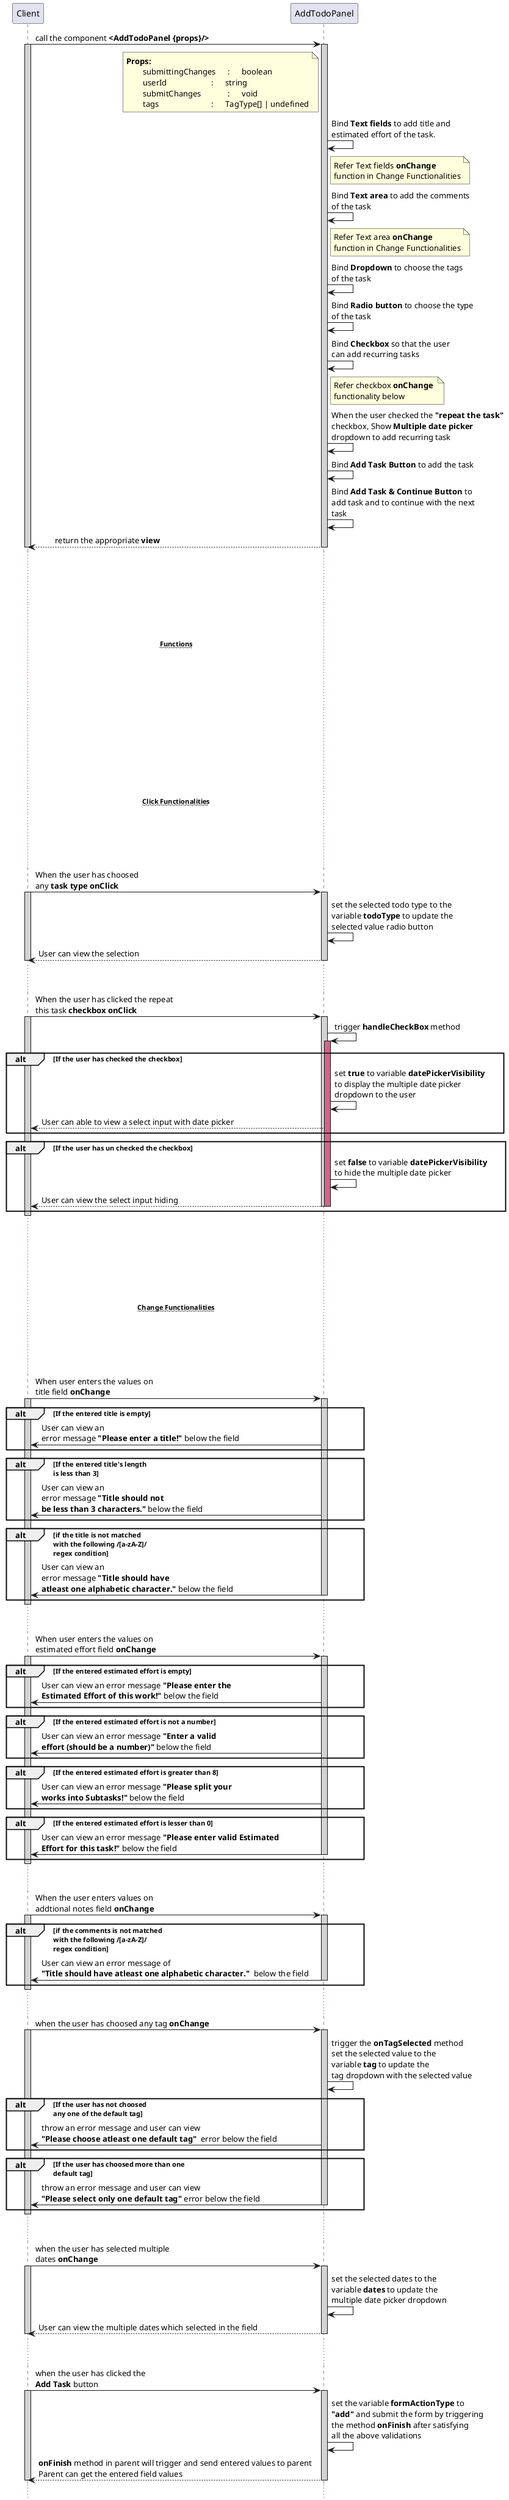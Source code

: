 @startuml AddTodoPanel
participant Client
participant AddTodoPanel

Client -> AddTodoPanel : call the component **<AddTodoPanel {props}/>**
activate Client #D3D3D3
activate AddTodoPanel #D3D3D3

note left of AddTodoPanel:**Props:** \n\tsubmittingChanges\t : \tboolean \n\tuserId\t\t\t : \tstring \n\tsubmitChanges\t\t : \tvoid \n\ttags\t\t\t\t : \tTagType[] | undefined

AddTodoPanel -> AddTodoPanel : Bind **Text fields** to add title and \nestimated effort of the task.
note right of AddTodoPanel : Refer Text fields **onChange** \nfunction in Change Functionalities

AddTodoPanel -> AddTodoPanel : Bind **Text area** to add the comments \nof the task
note right of AddTodoPanel : Refer Text area **onChange** \nfunction in Change Functionalities

AddTodoPanel -> AddTodoPanel : Bind **Dropdown** to choose the tags \nof the task
AddTodoPanel -> AddTodoPanel : Bind **Radio button** to choose the type \nof the task
AddTodoPanel -> AddTodoPanel : Bind **Checkbox** so that the user \ncan add recurring tasks 
note right of AddTodoPanel : Refer checkbox **onChange** \nfunctionality below
AddTodoPanel -> AddTodoPanel : When the user checked the **"repeat the task"** \ncheckbox, Show **Multiple date picker** \ndropdown to add recurring task
AddTodoPanel -> AddTodoPanel : Bind **Add Task Button** to add the task
AddTodoPanel -> AddTodoPanel : Bind **Add Task & Continue Button** to \nadd task and to continue with the next \ntask

Client <-- AddTodoPanel : \treturn the appropriate **view**
deactivate AddTodoPanel
deactivate Client

... ...
... ...
... ...
...~~**Functions**~~...
... ...
... ...


... ...
... ...
... ...
...~~**Click Functionalities**~~...
... ...
... ...

Client -> AddTodoPanel : When the user has choosed \nany **task type** **onClick**
activate Client #D3D3D3
activate AddTodoPanel #D3D3D3

AddTodoPanel -> AddTodoPanel : set the selected todo type to the \nvariable **todoType** to update the \nselected value radio button
AddTodoPanel --> Client: User can view the selection

deactivate AddTodoPanel
deactivate Client
... ...

Client -> AddTodoPanel : When the user has clicked the repeat \nthis task **checkbox** **onClick**
activate Client #D3D3D3
activate AddTodoPanel #D3D3D3
    AddTodoPanel -> AddTodoPanel : trigger **handleCheckBox** method
    activate AddTodoPanel #D16587
        alt If the user has checked the checkbox
            AddTodoPanel -> AddTodoPanel : set **true** to variable **datePickerVisibility** \nto display the multiple date picker \ndropdown to the user
            Client <-- AddTodoPanel : User can able to view a select input with date picker
        end

        alt If the user has un checked the checkbox
            AddTodoPanel -> AddTodoPanel : set **false** to variable **datePickerVisibility** \nto hide the multiple date picker
            Client <-- AddTodoPanel : User can view the select input hiding
            deactivate AddTodoPanel
            deactivate AddTodoPanel
        end

deactivate Client

... ...
... ...
... ...
...~~**Change Functionalities**~~...
... ...
... ...

Client -> AddTodoPanel : When user enters the values on \ntitle field **onChange**
activate Client #D3D3D3
activate AddTodoPanel #D3D3D3

alt If the entered title is empty
    AddTodoPanel -> Client : User can view an \nerror message **"Please enter a title!"** below the field
end

alt If the entered title's length \nis less than 3
    AddTodoPanel -> Client : User can view an \nerror message **"Title should not** \n**be less than 3 characters."** below the field
end

alt if the title is not matched \nwith the following /[a-zA-Z]/ \nregex condition
    AddTodoPanel -> Client : User can view an \nerror message **"Title should have** \n**atleast one alphabetic character."** below the field
    deactivate AddTodoPanel
end

deactivate Client
... ...

Client -> AddTodoPanel : When user enters the values on \nestimated effort field **onChange**
activate Client #D3D3D3
activate AddTodoPanel #D3D3D3

alt If the entered estimated effort is empty
    AddTodoPanel -> Client : User can view an error message **"Please enter the** \n**Estimated Effort of this work!"** below the field
end

alt If the entered estimated effort is not a number
    AddTodoPanel -> Client : User can view an error message **"Enter a valid** \n**effort (should be a number)"** below the field 
end

alt If the entered estimated effort is greater than 8
    AddTodoPanel -> Client : User can view an error message **"Please split your** \n**works into Subtasks!"** below the field 
end

alt If the entered estimated effort is lesser than 0 
    AddTodoPanel -> Client : User can view an error message **"Please enter valid Estimated** \n**Effort for this task!"** below the field
    deactivate AddTodoPanel
end

deactivate Client
... ...

Client -> AddTodoPanel : When the user enters values on \naddtional notes field **onChange**
activate Client #D3D3D3
activate AddTodoPanel #D3D3D3

alt if the comments is not matched \nwith the following /[a-zA-Z]/ \nregex condition
    AddTodoPanel -> Client : User can view an error message of \n**"Title should have atleast one alphabetic character."**  below the field
    deactivate AddTodoPanel
end

deactivate Client
... ...

Client -> AddTodoPanel : when the user has choosed any tag **onChange**
activate Client #D3D3D3
activate AddTodoPanel #D3D3D3

AddTodoPanel -> AddTodoPanel: trigger the **onTagSelected** method\nset the selected value to the \nvariable **tag** to update the \ntag dropdown with the selected value

alt If the user has not choosed \nany one of the default tag
    AddTodoPanel -> Client : throw an error message and user can view \n**"Please choose atleast one default tag"**  error below the field
end

alt If the user has choosed more than one \ndefault tag
    AddTodoPanel -> Client : throw an error message and user can view \n**"Please select only one default tag"** error below the field
    deactivate AddTodoPanel
end

deactivate Client
... ...

Client -> AddTodoPanel : when the user has selected multiple \ndates **onChange**
activate Client #D3D3D3
activate AddTodoPanel #D3D3D3

AddTodoPanel -> AddTodoPanel : set the selected dates to the \nvariable **dates** to update the \nmultiple date picker dropdown
AddTodoPanel --> Client: User can view the multiple dates which selected in the field

deactivate AddTodoPanel
deactivate Client
... ...

Client -> AddTodoPanel : when the user has clicked the \n**Add Task** button
activate Client #D3D3D3
activate AddTodoPanel #D3D3D3

AddTodoPanel -> AddTodoPanel : set the variable **formActionType** to \n**"add"** and submit the form by triggering \nthe method **onFinish** after satisfying \nall the above validations
AddTodoPanel --> Client: **onFinish** method in parent will trigger and send entered values to parent \nParent can get the entered field values

deactivate AddTodoPanel
deactivate Client

... ...

... ...

Client -> AddTodoPanel : when the user has clicked the \n**Add Task & Continue** button
activate Client #D3D3D3
activate AddTodoPanel #D3D3D3

AddTodoPanel -> AddTodoPanel : set the variable **formActionType** to \n"add_and_continue" and submit the \nform by triggering the method **onFinish** \nafter satisfying all the above validations \nand clear all the fields. Setting the variable \n"add_and_continue" will never close the \n**Add Todo Panel** drawer so the user can \nanother task
AddTodoPanel --> Client: **onFinish** method in parent will trigger and send entered values to parent\nParent can get the entered field values

deactivate AddTodoPanel
deactivate Client
@enduml